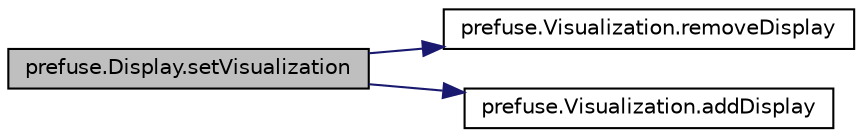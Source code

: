 digraph G
{
  edge [fontname="Helvetica",fontsize="10",labelfontname="Helvetica",labelfontsize="10"];
  node [fontname="Helvetica",fontsize="10",shape=record];
  rankdir="LR";
  Node1 [label="prefuse.Display.setVisualization",height=0.2,width=0.4,color="black", fillcolor="grey75", style="filled" fontcolor="black"];
  Node1 -> Node2 [color="midnightblue",fontsize="10",style="solid"];
  Node2 [label="prefuse.Visualization.removeDisplay",height=0.2,width=0.4,color="black", fillcolor="white", style="filled",URL="$classprefuse_1_1_visualization.html#a838a4fd91210b98183a42bafb1608f89"];
  Node1 -> Node3 [color="midnightblue",fontsize="10",style="solid"];
  Node3 [label="prefuse.Visualization.addDisplay",height=0.2,width=0.4,color="black", fillcolor="white", style="filled",URL="$classprefuse_1_1_visualization.html#a750273588214ad6980535438a3086f64"];
}
